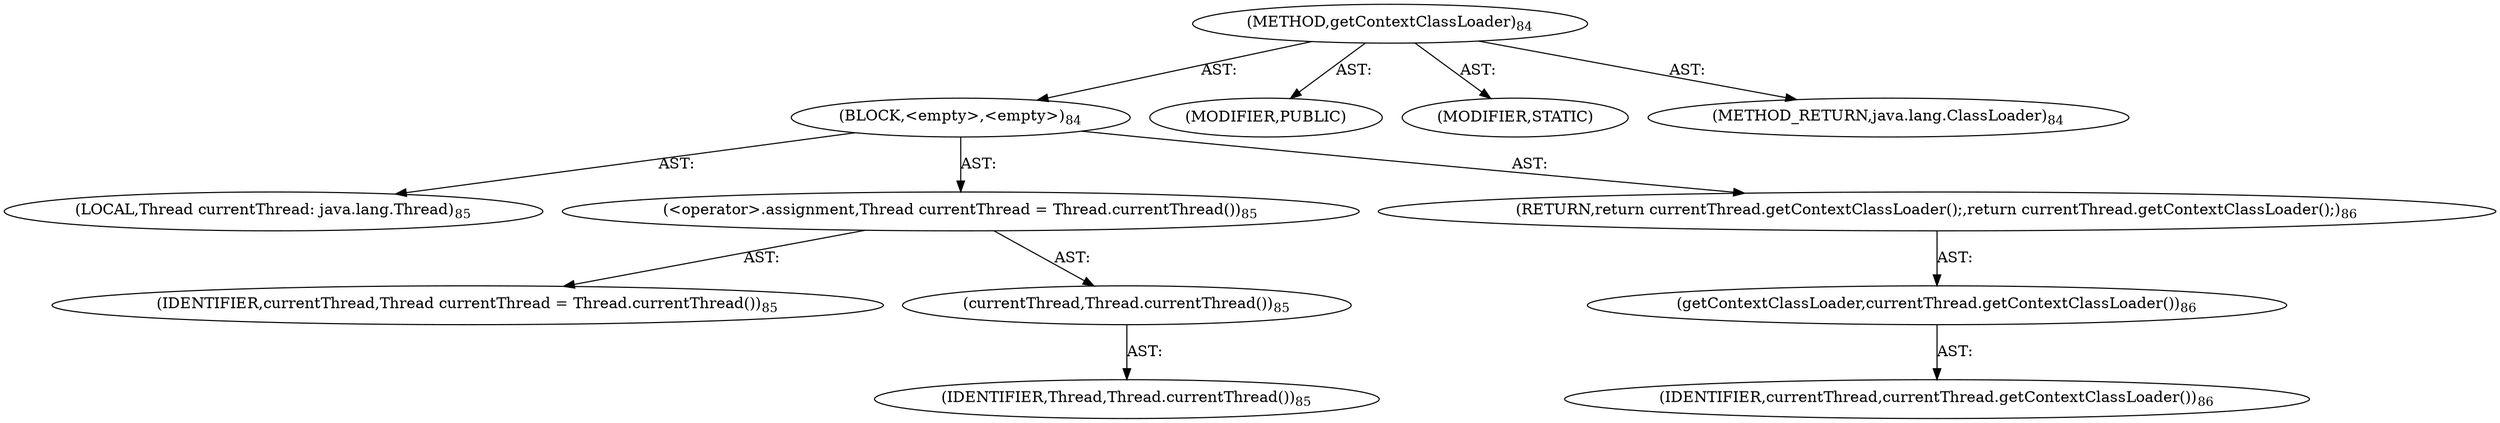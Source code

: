 digraph "getContextClassLoader" {  
"111669149697" [label = <(METHOD,getContextClassLoader)<SUB>84</SUB>> ]
"25769803777" [label = <(BLOCK,&lt;empty&gt;,&lt;empty&gt;)<SUB>84</SUB>> ]
"94489280513" [label = <(LOCAL,Thread currentThread: java.lang.Thread)<SUB>85</SUB>> ]
"30064771075" [label = <(&lt;operator&gt;.assignment,Thread currentThread = Thread.currentThread())<SUB>85</SUB>> ]
"68719476740" [label = <(IDENTIFIER,currentThread,Thread currentThread = Thread.currentThread())<SUB>85</SUB>> ]
"30064771076" [label = <(currentThread,Thread.currentThread())<SUB>85</SUB>> ]
"68719476741" [label = <(IDENTIFIER,Thread,Thread.currentThread())<SUB>85</SUB>> ]
"146028888064" [label = <(RETURN,return currentThread.getContextClassLoader();,return currentThread.getContextClassLoader();)<SUB>86</SUB>> ]
"30064771077" [label = <(getContextClassLoader,currentThread.getContextClassLoader())<SUB>86</SUB>> ]
"68719476742" [label = <(IDENTIFIER,currentThread,currentThread.getContextClassLoader())<SUB>86</SUB>> ]
"133143986178" [label = <(MODIFIER,PUBLIC)> ]
"133143986179" [label = <(MODIFIER,STATIC)> ]
"128849018881" [label = <(METHOD_RETURN,java.lang.ClassLoader)<SUB>84</SUB>> ]
  "111669149697" -> "25769803777"  [ label = "AST: "] 
  "111669149697" -> "133143986178"  [ label = "AST: "] 
  "111669149697" -> "133143986179"  [ label = "AST: "] 
  "111669149697" -> "128849018881"  [ label = "AST: "] 
  "25769803777" -> "94489280513"  [ label = "AST: "] 
  "25769803777" -> "30064771075"  [ label = "AST: "] 
  "25769803777" -> "146028888064"  [ label = "AST: "] 
  "30064771075" -> "68719476740"  [ label = "AST: "] 
  "30064771075" -> "30064771076"  [ label = "AST: "] 
  "30064771076" -> "68719476741"  [ label = "AST: "] 
  "146028888064" -> "30064771077"  [ label = "AST: "] 
  "30064771077" -> "68719476742"  [ label = "AST: "] 
}
